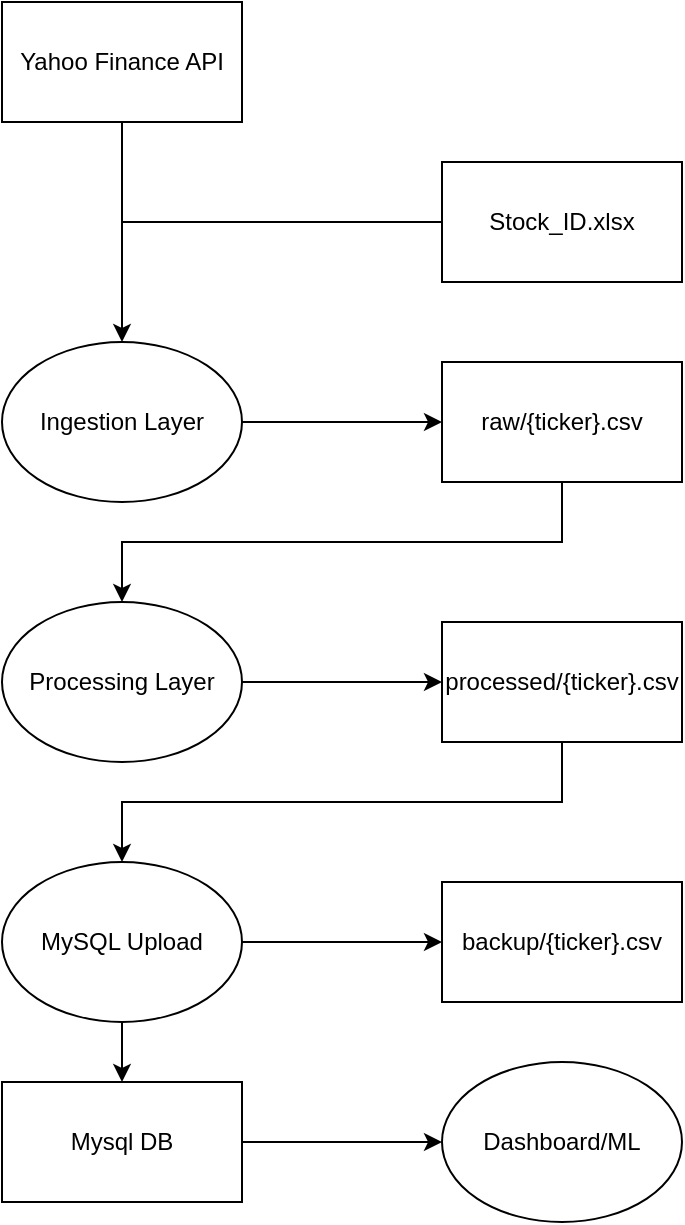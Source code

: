 <mxfile version="28.0.5">
  <diagram name="Page-1" id="iGXMJxPhkVx4EJQTqwVp">
    <mxGraphModel dx="715" dy="433" grid="1" gridSize="10" guides="1" tooltips="1" connect="1" arrows="1" fold="1" page="1" pageScale="1" pageWidth="850" pageHeight="1100" math="0" shadow="0">
      <root>
        <mxCell id="0" />
        <mxCell id="1" parent="0" />
        <mxCell id="OHZkxiUXc1B9cAO3eHO5-8" style="edgeStyle=orthogonalEdgeStyle;rounded=0;orthogonalLoop=1;jettySize=auto;html=1;entryX=0.5;entryY=0;entryDx=0;entryDy=0;" edge="1" parent="1" source="OHZkxiUXc1B9cAO3eHO5-1" target="OHZkxiUXc1B9cAO3eHO5-4">
          <mxGeometry relative="1" as="geometry">
            <Array as="points">
              <mxPoint x="240" y="230" />
            </Array>
          </mxGeometry>
        </mxCell>
        <mxCell id="OHZkxiUXc1B9cAO3eHO5-1" value="Yahoo Finance API" style="rounded=0;whiteSpace=wrap;html=1;" vertex="1" parent="1">
          <mxGeometry x="180" y="60" width="120" height="60" as="geometry" />
        </mxCell>
        <mxCell id="OHZkxiUXc1B9cAO3eHO5-9" style="edgeStyle=orthogonalEdgeStyle;rounded=0;orthogonalLoop=1;jettySize=auto;html=1;shape=wire;dashed=1;endArrow=none;endFill=0;" edge="1" parent="1" source="OHZkxiUXc1B9cAO3eHO5-2">
          <mxGeometry relative="1" as="geometry">
            <mxPoint x="240" y="170" as="targetPoint" />
          </mxGeometry>
        </mxCell>
        <mxCell id="OHZkxiUXc1B9cAO3eHO5-2" value="Stock_ID.xlsx" style="rounded=0;whiteSpace=wrap;html=1;" vertex="1" parent="1">
          <mxGeometry x="400" y="140" width="120" height="60" as="geometry" />
        </mxCell>
        <mxCell id="OHZkxiUXc1B9cAO3eHO5-11" style="edgeStyle=orthogonalEdgeStyle;rounded=0;orthogonalLoop=1;jettySize=auto;html=1;entryX=0;entryY=0.5;entryDx=0;entryDy=0;" edge="1" parent="1" source="OHZkxiUXc1B9cAO3eHO5-4" target="OHZkxiUXc1B9cAO3eHO5-10">
          <mxGeometry relative="1" as="geometry" />
        </mxCell>
        <mxCell id="OHZkxiUXc1B9cAO3eHO5-4" value="Ingestion Layer" style="ellipse;whiteSpace=wrap;html=1;" vertex="1" parent="1">
          <mxGeometry x="180" y="230" width="120" height="80" as="geometry" />
        </mxCell>
        <mxCell id="OHZkxiUXc1B9cAO3eHO5-14" style="edgeStyle=orthogonalEdgeStyle;rounded=0;orthogonalLoop=1;jettySize=auto;html=1;entryX=0;entryY=0.5;entryDx=0;entryDy=0;" edge="1" parent="1" source="OHZkxiUXc1B9cAO3eHO5-6" target="OHZkxiUXc1B9cAO3eHO5-13">
          <mxGeometry relative="1" as="geometry" />
        </mxCell>
        <mxCell id="OHZkxiUXc1B9cAO3eHO5-6" value="Processing Layer" style="ellipse;whiteSpace=wrap;html=1;strokeColor=default;align=center;verticalAlign=middle;fontFamily=Helvetica;fontSize=12;fontColor=default;fillColor=default;" vertex="1" parent="1">
          <mxGeometry x="180" y="360" width="120" height="80" as="geometry" />
        </mxCell>
        <mxCell id="OHZkxiUXc1B9cAO3eHO5-17" style="edgeStyle=orthogonalEdgeStyle;rounded=0;orthogonalLoop=1;jettySize=auto;html=1;entryX=0;entryY=0.5;entryDx=0;entryDy=0;" edge="1" parent="1" source="OHZkxiUXc1B9cAO3eHO5-7" target="OHZkxiUXc1B9cAO3eHO5-16">
          <mxGeometry relative="1" as="geometry" />
        </mxCell>
        <mxCell id="OHZkxiUXc1B9cAO3eHO5-18" style="edgeStyle=orthogonalEdgeStyle;rounded=0;orthogonalLoop=1;jettySize=auto;html=1;entryX=0.5;entryY=0;entryDx=0;entryDy=0;" edge="1" parent="1" source="OHZkxiUXc1B9cAO3eHO5-7" target="OHZkxiUXc1B9cAO3eHO5-19">
          <mxGeometry relative="1" as="geometry">
            <mxPoint x="240" y="600" as="targetPoint" />
          </mxGeometry>
        </mxCell>
        <mxCell id="OHZkxiUXc1B9cAO3eHO5-7" value="MySQL Upload" style="ellipse;whiteSpace=wrap;html=1;strokeColor=default;align=center;verticalAlign=middle;fontFamily=Helvetica;fontSize=12;fontColor=default;fillColor=default;" vertex="1" parent="1">
          <mxGeometry x="180" y="490" width="120" height="80" as="geometry" />
        </mxCell>
        <mxCell id="OHZkxiUXc1B9cAO3eHO5-12" style="edgeStyle=orthogonalEdgeStyle;rounded=0;orthogonalLoop=1;jettySize=auto;html=1;entryX=0.5;entryY=0;entryDx=0;entryDy=0;" edge="1" parent="1" source="OHZkxiUXc1B9cAO3eHO5-10" target="OHZkxiUXc1B9cAO3eHO5-6">
          <mxGeometry relative="1" as="geometry">
            <Array as="points">
              <mxPoint x="460" y="330" />
              <mxPoint x="240" y="330" />
            </Array>
          </mxGeometry>
        </mxCell>
        <mxCell id="OHZkxiUXc1B9cAO3eHO5-10" value="raw/{ticker}.csv" style="rounded=0;whiteSpace=wrap;html=1;" vertex="1" parent="1">
          <mxGeometry x="400" y="240" width="120" height="60" as="geometry" />
        </mxCell>
        <mxCell id="OHZkxiUXc1B9cAO3eHO5-15" style="edgeStyle=orthogonalEdgeStyle;rounded=0;orthogonalLoop=1;jettySize=auto;html=1;entryX=0.5;entryY=0;entryDx=0;entryDy=0;" edge="1" parent="1" source="OHZkxiUXc1B9cAO3eHO5-13" target="OHZkxiUXc1B9cAO3eHO5-7">
          <mxGeometry relative="1" as="geometry">
            <Array as="points">
              <mxPoint x="460" y="460" />
              <mxPoint x="240" y="460" />
            </Array>
          </mxGeometry>
        </mxCell>
        <mxCell id="OHZkxiUXc1B9cAO3eHO5-13" value="processed/{ticker}.csv" style="rounded=0;whiteSpace=wrap;html=1;" vertex="1" parent="1">
          <mxGeometry x="400" y="370" width="120" height="60" as="geometry" />
        </mxCell>
        <mxCell id="OHZkxiUXc1B9cAO3eHO5-16" value="backup/{ticker}.csv" style="rounded=0;whiteSpace=wrap;html=1;" vertex="1" parent="1">
          <mxGeometry x="400" y="500" width="120" height="60" as="geometry" />
        </mxCell>
        <mxCell id="OHZkxiUXc1B9cAO3eHO5-20" style="edgeStyle=orthogonalEdgeStyle;rounded=0;orthogonalLoop=1;jettySize=auto;html=1;" edge="1" parent="1" source="OHZkxiUXc1B9cAO3eHO5-19">
          <mxGeometry relative="1" as="geometry">
            <mxPoint x="400" y="630" as="targetPoint" />
          </mxGeometry>
        </mxCell>
        <mxCell id="OHZkxiUXc1B9cAO3eHO5-19" value="Mysql DB" style="rounded=0;whiteSpace=wrap;html=1;" vertex="1" parent="1">
          <mxGeometry x="180" y="600" width="120" height="60" as="geometry" />
        </mxCell>
        <mxCell id="OHZkxiUXc1B9cAO3eHO5-21" value="Dashboard/ML" style="ellipse;whiteSpace=wrap;html=1;strokeColor=default;align=center;verticalAlign=middle;fontFamily=Helvetica;fontSize=12;fontColor=default;fillColor=default;" vertex="1" parent="1">
          <mxGeometry x="400" y="590" width="120" height="80" as="geometry" />
        </mxCell>
      </root>
    </mxGraphModel>
  </diagram>
</mxfile>
